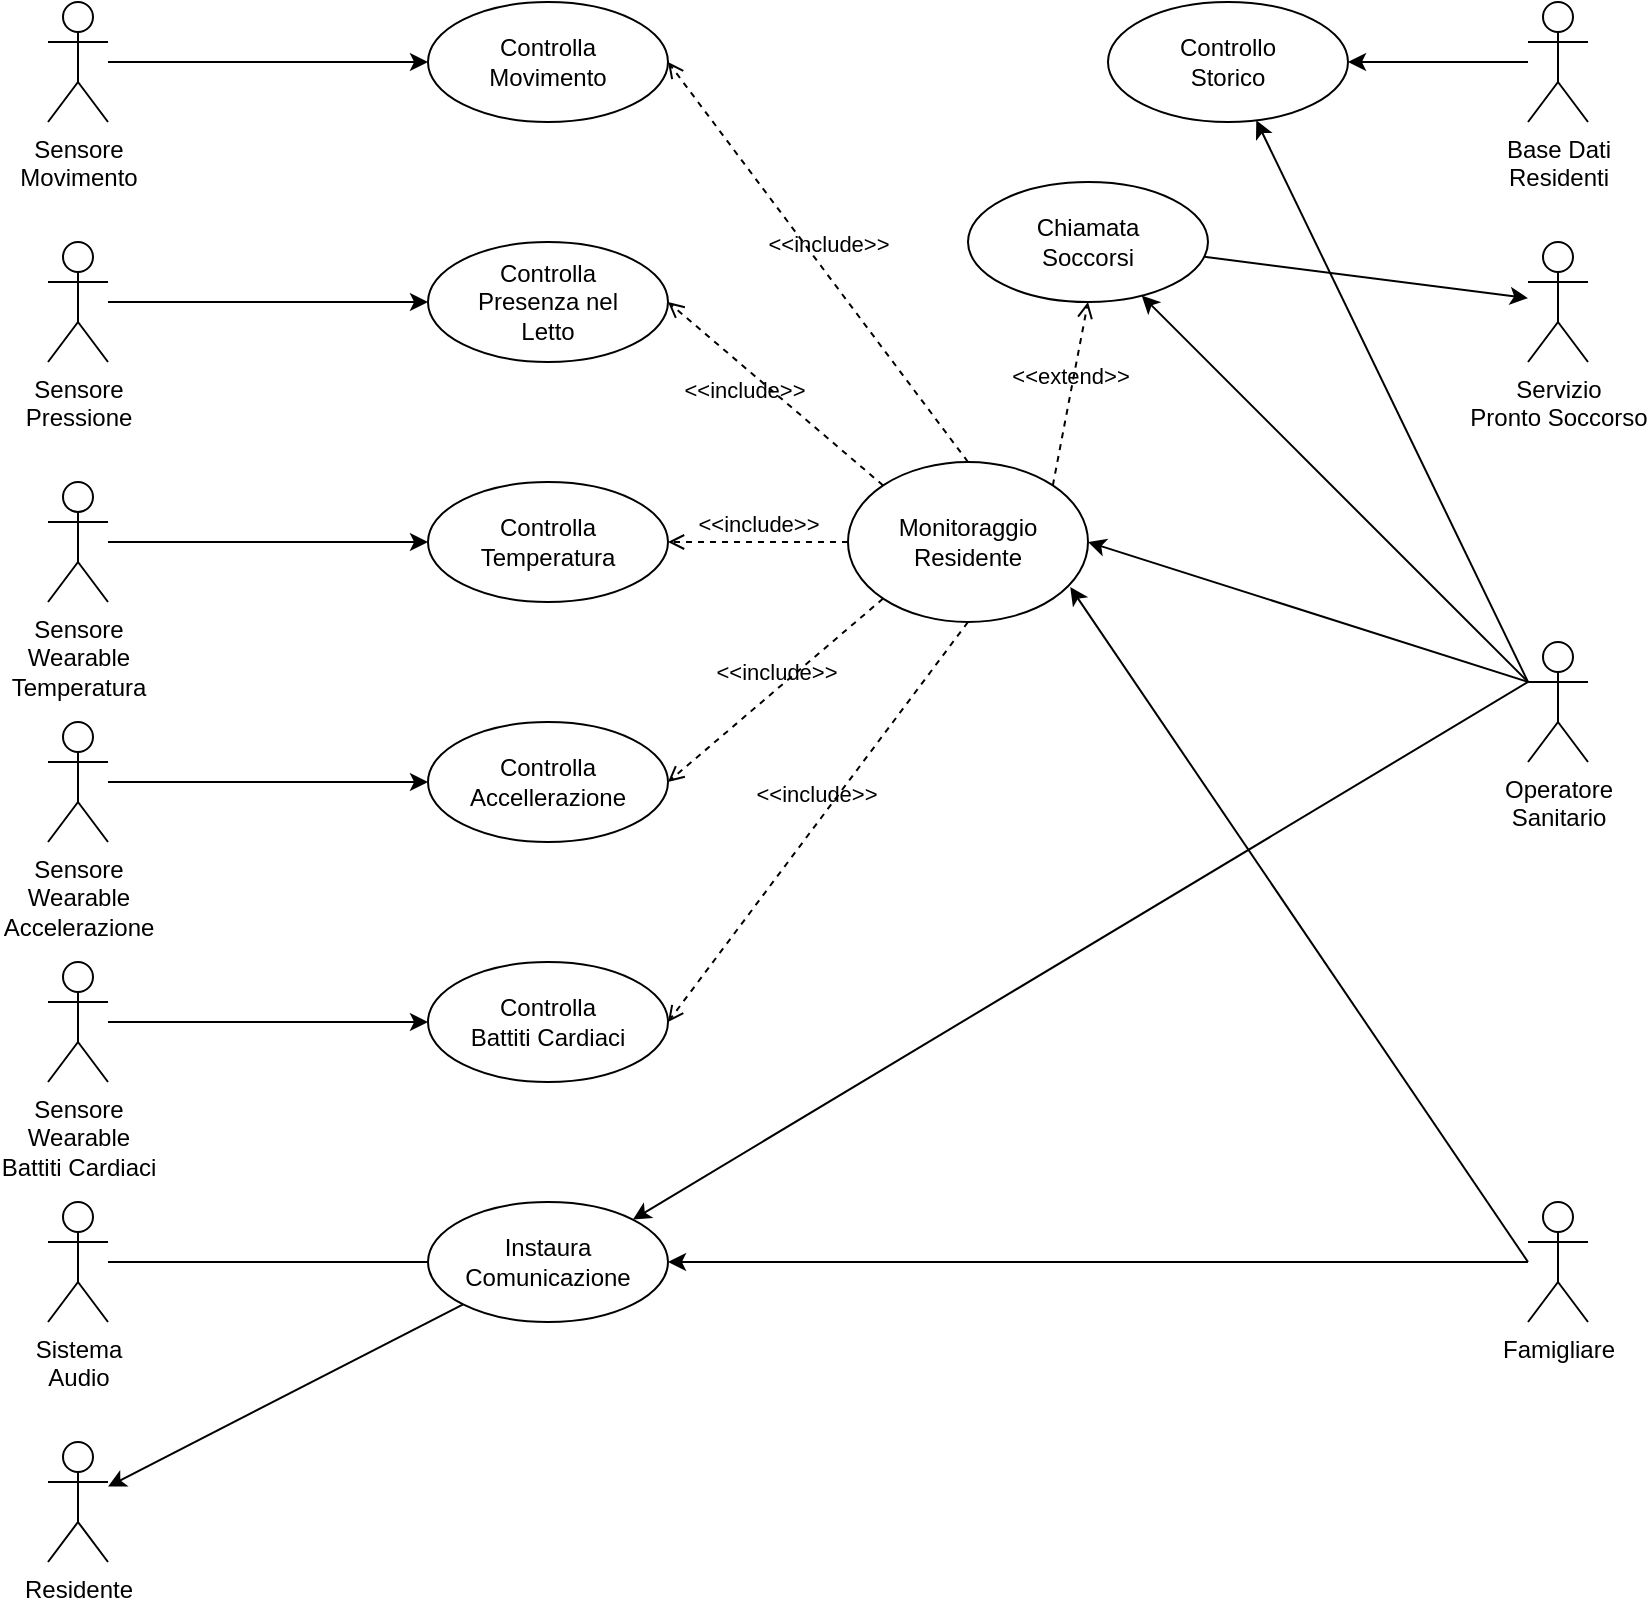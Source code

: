 <mxfile version="20.5.1" type="device"><diagram id="xuJB4tLdv7xrFmScMraw" name="Pagina-1"><mxGraphModel dx="1673" dy="972" grid="1" gridSize="10" guides="1" tooltips="1" connect="1" arrows="1" fold="1" page="1" pageScale="1" pageWidth="827" pageHeight="1169" math="0" shadow="0"><root><mxCell id="0"/><mxCell id="1" parent="0"/><mxCell id="72Dr_-7PXUIAPF8C0Qgd-40" style="edgeStyle=none;rounded=0;orthogonalLoop=1;jettySize=auto;html=1;entryX=0;entryY=1;entryDx=0;entryDy=0;endArrow=none;endFill=0;startArrow=classic;startFill=1;" edge="1" parent="1" source="72Dr_-7PXUIAPF8C0Qgd-1" target="72Dr_-7PXUIAPF8C0Qgd-32"><mxGeometry relative="1" as="geometry"/></mxCell><mxCell id="72Dr_-7PXUIAPF8C0Qgd-1" value="Residente" style="shape=umlActor;verticalLabelPosition=bottom;verticalAlign=top;html=1;outlineConnect=0;" vertex="1" parent="1"><mxGeometry x="50" y="760" width="30" height="60" as="geometry"/></mxCell><mxCell id="72Dr_-7PXUIAPF8C0Qgd-39" style="edgeStyle=none;rounded=0;orthogonalLoop=1;jettySize=auto;html=1;entryX=1;entryY=0.5;entryDx=0;entryDy=0;endArrow=classic;endFill=1;" edge="1" parent="1" source="72Dr_-7PXUIAPF8C0Qgd-6" target="72Dr_-7PXUIAPF8C0Qgd-32"><mxGeometry relative="1" as="geometry"/></mxCell><mxCell id="72Dr_-7PXUIAPF8C0Qgd-62" style="edgeStyle=none;rounded=0;orthogonalLoop=1;jettySize=auto;html=1;entryX=0.926;entryY=0.782;entryDx=0;entryDy=0;entryPerimeter=0;startArrow=none;startFill=0;endArrow=classic;endFill=1;" edge="1" parent="1" target="72Dr_-7PXUIAPF8C0Qgd-54"><mxGeometry relative="1" as="geometry"><mxPoint x="790" y="670" as="sourcePoint"/></mxGeometry></mxCell><mxCell id="72Dr_-7PXUIAPF8C0Qgd-6" value="&lt;div&gt;Famigliare&lt;/div&gt;&lt;div&gt;&lt;br&gt;&lt;/div&gt;" style="shape=umlActor;verticalLabelPosition=bottom;verticalAlign=top;html=1;outlineConnect=0;" vertex="1" parent="1"><mxGeometry x="790" y="640" width="30" height="60" as="geometry"/></mxCell><mxCell id="72Dr_-7PXUIAPF8C0Qgd-38" style="edgeStyle=none;rounded=0;orthogonalLoop=1;jettySize=auto;html=1;entryX=1;entryY=0;entryDx=0;entryDy=0;endArrow=classic;endFill=1;exitX=0;exitY=0.333;exitDx=0;exitDy=0;exitPerimeter=0;" edge="1" parent="1" source="72Dr_-7PXUIAPF8C0Qgd-7" target="72Dr_-7PXUIAPF8C0Qgd-32"><mxGeometry relative="1" as="geometry"><mxPoint x="790" y="310" as="sourcePoint"/></mxGeometry></mxCell><mxCell id="72Dr_-7PXUIAPF8C0Qgd-61" style="edgeStyle=none;rounded=0;orthogonalLoop=1;jettySize=auto;html=1;entryX=1;entryY=0.5;entryDx=0;entryDy=0;startArrow=none;startFill=0;endArrow=classic;endFill=1;exitX=0;exitY=0.333;exitDx=0;exitDy=0;exitPerimeter=0;" edge="1" parent="1" source="72Dr_-7PXUIAPF8C0Qgd-7" target="72Dr_-7PXUIAPF8C0Qgd-54"><mxGeometry relative="1" as="geometry"><mxPoint x="780" y="380" as="sourcePoint"/></mxGeometry></mxCell><mxCell id="72Dr_-7PXUIAPF8C0Qgd-65" value="" style="edgeStyle=none;rounded=0;orthogonalLoop=1;jettySize=auto;html=1;startArrow=none;startFill=0;endArrow=classic;endFill=1;exitX=0;exitY=0.333;exitDx=0;exitDy=0;exitPerimeter=0;" edge="1" parent="1" source="72Dr_-7PXUIAPF8C0Qgd-7" target="72Dr_-7PXUIAPF8C0Qgd-64"><mxGeometry relative="1" as="geometry"><mxPoint x="700" y="310" as="sourcePoint"/><Array as="points"/></mxGeometry></mxCell><mxCell id="72Dr_-7PXUIAPF8C0Qgd-73" value="" style="edgeStyle=none;rounded=0;orthogonalLoop=1;jettySize=auto;html=1;startArrow=none;startFill=0;endArrow=classic;endFill=1;exitX=0;exitY=0.333;exitDx=0;exitDy=0;exitPerimeter=0;" edge="1" parent="1" source="72Dr_-7PXUIAPF8C0Qgd-7" target="72Dr_-7PXUIAPF8C0Qgd-72"><mxGeometry relative="1" as="geometry"/></mxCell><mxCell id="72Dr_-7PXUIAPF8C0Qgd-7" value="&lt;div&gt;Operatore&lt;/div&gt;&lt;div&gt;Sanitario&lt;br&gt;&lt;/div&gt;" style="shape=umlActor;verticalLabelPosition=bottom;verticalAlign=top;html=1;outlineConnect=0;" vertex="1" parent="1"><mxGeometry x="790" y="360" width="30" height="60" as="geometry"/></mxCell><mxCell id="72Dr_-7PXUIAPF8C0Qgd-27" value="" style="edgeStyle=orthogonalEdgeStyle;rounded=0;orthogonalLoop=1;jettySize=auto;html=1;" edge="1" parent="1" source="72Dr_-7PXUIAPF8C0Qgd-8" target="72Dr_-7PXUIAPF8C0Qgd-26"><mxGeometry relative="1" as="geometry"/></mxCell><mxCell id="72Dr_-7PXUIAPF8C0Qgd-8" value="&lt;div&gt;Sensore&lt;/div&gt;&lt;div&gt;Movimento&lt;br&gt;&lt;/div&gt;" style="shape=umlActor;verticalLabelPosition=bottom;verticalAlign=top;html=1;outlineConnect=0;" vertex="1" parent="1"><mxGeometry x="50" y="40" width="30" height="60" as="geometry"/></mxCell><mxCell id="72Dr_-7PXUIAPF8C0Qgd-29" value="" style="edgeStyle=orthogonalEdgeStyle;rounded=0;orthogonalLoop=1;jettySize=auto;html=1;" edge="1" parent="1" source="72Dr_-7PXUIAPF8C0Qgd-9" target="72Dr_-7PXUIAPF8C0Qgd-28"><mxGeometry relative="1" as="geometry"/></mxCell><mxCell id="72Dr_-7PXUIAPF8C0Qgd-9" value="&lt;div&gt;Sensore&lt;/div&gt;&lt;div&gt;Pressione&lt;br&gt;&lt;/div&gt;" style="shape=umlActor;verticalLabelPosition=bottom;verticalAlign=top;html=1;outlineConnect=0;" vertex="1" parent="1"><mxGeometry x="50" y="160" width="30" height="60" as="geometry"/></mxCell><mxCell id="72Dr_-7PXUIAPF8C0Qgd-33" value="" style="edgeStyle=orthogonalEdgeStyle;rounded=0;orthogonalLoop=1;jettySize=auto;html=1;endArrow=none;endFill=0;" edge="1" parent="1" source="72Dr_-7PXUIAPF8C0Qgd-14" target="72Dr_-7PXUIAPF8C0Qgd-32"><mxGeometry relative="1" as="geometry"/></mxCell><mxCell id="72Dr_-7PXUIAPF8C0Qgd-14" value="&lt;div&gt;Sistema&lt;/div&gt;&lt;div&gt;Audio&lt;br&gt;&lt;/div&gt;" style="shape=umlActor;verticalLabelPosition=bottom;verticalAlign=top;html=1;outlineConnect=0;" vertex="1" parent="1"><mxGeometry x="50" y="640" width="30" height="60" as="geometry"/></mxCell><mxCell id="72Dr_-7PXUIAPF8C0Qgd-77" style="edgeStyle=none;rounded=0;orthogonalLoop=1;jettySize=auto;html=1;startArrow=classic;startFill=1;endArrow=none;endFill=0;" edge="1" parent="1" source="72Dr_-7PXUIAPF8C0Qgd-15" target="72Dr_-7PXUIAPF8C0Qgd-72"><mxGeometry relative="1" as="geometry"/></mxCell><mxCell id="72Dr_-7PXUIAPF8C0Qgd-15" value="&lt;div&gt;Servizio&lt;/div&gt;&lt;div&gt;Pronto Soccorso&lt;br&gt;&lt;/div&gt;" style="shape=umlActor;verticalLabelPosition=bottom;verticalAlign=top;html=1;outlineConnect=0;" vertex="1" parent="1"><mxGeometry x="790" y="160" width="30" height="60" as="geometry"/></mxCell><mxCell id="72Dr_-7PXUIAPF8C0Qgd-66" style="edgeStyle=none;rounded=0;orthogonalLoop=1;jettySize=auto;html=1;entryX=1;entryY=0.5;entryDx=0;entryDy=0;startArrow=none;startFill=0;endArrow=classic;endFill=1;" edge="1" parent="1" source="72Dr_-7PXUIAPF8C0Qgd-18" target="72Dr_-7PXUIAPF8C0Qgd-64"><mxGeometry relative="1" as="geometry"/></mxCell><mxCell id="72Dr_-7PXUIAPF8C0Qgd-18" value="&lt;div&gt;Base Dati&lt;/div&gt;&lt;div&gt;Residenti&lt;br&gt;&lt;/div&gt;" style="shape=umlActor;verticalLabelPosition=bottom;verticalAlign=top;html=1;outlineConnect=0;" vertex="1" parent="1"><mxGeometry x="790" y="40" width="30" height="60" as="geometry"/></mxCell><mxCell id="72Dr_-7PXUIAPF8C0Qgd-47" value="" style="edgeStyle=none;rounded=0;orthogonalLoop=1;jettySize=auto;html=1;startArrow=none;startFill=0;endArrow=classic;endFill=1;" edge="1" parent="1" source="72Dr_-7PXUIAPF8C0Qgd-19" target="72Dr_-7PXUIAPF8C0Qgd-46"><mxGeometry relative="1" as="geometry"/></mxCell><mxCell id="72Dr_-7PXUIAPF8C0Qgd-19" value="&lt;div&gt;Sensore&lt;/div&gt;&lt;div&gt;Wearable&lt;/div&gt;&lt;div&gt;Accelerazione&lt;br&gt;&lt;/div&gt;" style="shape=umlActor;verticalLabelPosition=bottom;verticalAlign=top;html=1;outlineConnect=0;" vertex="1" parent="1"><mxGeometry x="50" y="400" width="30" height="60" as="geometry"/></mxCell><mxCell id="72Dr_-7PXUIAPF8C0Qgd-51" value="" style="edgeStyle=none;rounded=0;orthogonalLoop=1;jettySize=auto;html=1;startArrow=none;startFill=0;endArrow=classic;endFill=1;" edge="1" parent="1" source="72Dr_-7PXUIAPF8C0Qgd-20" target="72Dr_-7PXUIAPF8C0Qgd-50"><mxGeometry relative="1" as="geometry"/></mxCell><mxCell id="72Dr_-7PXUIAPF8C0Qgd-20" value="&lt;div&gt;Sensore&lt;/div&gt;&lt;div&gt;Wearable&lt;/div&gt;&lt;div&gt;Battiti Cardiaci&lt;br&gt;&lt;/div&gt;" style="shape=umlActor;verticalLabelPosition=bottom;verticalAlign=top;html=1;outlineConnect=0;" vertex="1" parent="1"><mxGeometry x="50" y="520" width="30" height="60" as="geometry"/></mxCell><mxCell id="72Dr_-7PXUIAPF8C0Qgd-45" value="" style="edgeStyle=none;rounded=0;orthogonalLoop=1;jettySize=auto;html=1;startArrow=none;startFill=0;endArrow=classic;endFill=1;" edge="1" parent="1" source="72Dr_-7PXUIAPF8C0Qgd-21" target="72Dr_-7PXUIAPF8C0Qgd-44"><mxGeometry relative="1" as="geometry"/></mxCell><mxCell id="72Dr_-7PXUIAPF8C0Qgd-21" value="&lt;div&gt;Sensore&lt;/div&gt;&lt;div&gt;Wearable&lt;/div&gt;&lt;div&gt;Temperatura&lt;br&gt;&lt;/div&gt;" style="shape=umlActor;verticalLabelPosition=bottom;verticalAlign=top;html=1;outlineConnect=0;" vertex="1" parent="1"><mxGeometry x="50" y="280" width="30" height="60" as="geometry"/></mxCell><mxCell id="72Dr_-7PXUIAPF8C0Qgd-26" value="&lt;div&gt;Controlla&lt;/div&gt;&lt;div&gt;Movimento&lt;br&gt;&lt;/div&gt;" style="ellipse;whiteSpace=wrap;html=1;verticalAlign=middle;" vertex="1" parent="1"><mxGeometry x="240" y="40" width="120" height="60" as="geometry"/></mxCell><mxCell id="72Dr_-7PXUIAPF8C0Qgd-28" value="&lt;div&gt;Controlla&lt;br&gt;&lt;/div&gt;&lt;div&gt;Presenza nel&lt;/div&gt;&lt;div&gt;Letto&lt;br&gt;&lt;/div&gt;" style="ellipse;whiteSpace=wrap;html=1;verticalAlign=middle;" vertex="1" parent="1"><mxGeometry x="240" y="160" width="120" height="60" as="geometry"/></mxCell><mxCell id="72Dr_-7PXUIAPF8C0Qgd-32" value="&lt;div&gt;Instaura&lt;/div&gt;&lt;div&gt;Comunicazione&lt;/div&gt;" style="ellipse;whiteSpace=wrap;html=1;verticalAlign=middle;" vertex="1" parent="1"><mxGeometry x="240" y="640" width="120" height="60" as="geometry"/></mxCell><mxCell id="72Dr_-7PXUIAPF8C0Qgd-44" value="&lt;div&gt;Controlla&lt;/div&gt;&lt;div&gt;Temperatura&lt;br&gt;&lt;/div&gt;" style="ellipse;whiteSpace=wrap;html=1;verticalAlign=middle;" vertex="1" parent="1"><mxGeometry x="240" y="280" width="120" height="60" as="geometry"/></mxCell><mxCell id="72Dr_-7PXUIAPF8C0Qgd-46" value="&lt;div&gt;Controlla&lt;/div&gt;&lt;div&gt;Accellerazione&lt;br&gt;&lt;/div&gt;" style="ellipse;whiteSpace=wrap;html=1;verticalAlign=middle;" vertex="1" parent="1"><mxGeometry x="240" y="400" width="120" height="60" as="geometry"/></mxCell><mxCell id="72Dr_-7PXUIAPF8C0Qgd-50" value="&lt;div&gt;Controlla&lt;/div&gt;&lt;div&gt;Battiti Cardiaci&lt;br&gt;&lt;/div&gt;" style="ellipse;whiteSpace=wrap;html=1;verticalAlign=middle;" vertex="1" parent="1"><mxGeometry x="240" y="520" width="120" height="60" as="geometry"/></mxCell><mxCell id="72Dr_-7PXUIAPF8C0Qgd-54" value="&lt;div&gt;Monitoraggio&lt;/div&gt;&lt;div&gt;Residente&lt;br&gt;&lt;/div&gt;" style="ellipse;whiteSpace=wrap;html=1;" vertex="1" parent="1"><mxGeometry x="450" y="270" width="120" height="80" as="geometry"/></mxCell><mxCell id="72Dr_-7PXUIAPF8C0Qgd-56" value="&amp;lt;&amp;lt;include&amp;gt;&amp;gt;" style="html=1;verticalAlign=bottom;labelBackgroundColor=none;endArrow=open;endFill=0;dashed=1;rounded=0;exitX=0.5;exitY=0;exitDx=0;exitDy=0;entryX=1;entryY=0.5;entryDx=0;entryDy=0;" edge="1" parent="1" source="72Dr_-7PXUIAPF8C0Qgd-54" target="72Dr_-7PXUIAPF8C0Qgd-26"><mxGeometry x="-0.024" y="-4" width="160" relative="1" as="geometry"><mxPoint x="450" y="160" as="sourcePoint"/><mxPoint x="610" y="160" as="targetPoint"/><mxPoint as="offset"/></mxGeometry></mxCell><mxCell id="72Dr_-7PXUIAPF8C0Qgd-57" value="&amp;lt;&amp;lt;include&amp;gt;&amp;gt;" style="html=1;verticalAlign=bottom;labelBackgroundColor=none;endArrow=open;endFill=0;dashed=1;rounded=0;exitX=0;exitY=0;exitDx=0;exitDy=0;entryX=1;entryY=0.5;entryDx=0;entryDy=0;" edge="1" parent="1" source="72Dr_-7PXUIAPF8C0Qgd-54" target="72Dr_-7PXUIAPF8C0Qgd-28"><mxGeometry x="0.1" y="16" width="160" relative="1" as="geometry"><mxPoint x="520" y="280" as="sourcePoint"/><mxPoint x="370.0" y="80" as="targetPoint"/><mxPoint as="offset"/></mxGeometry></mxCell><mxCell id="72Dr_-7PXUIAPF8C0Qgd-58" value="&amp;lt;&amp;lt;include&amp;gt;&amp;gt;" style="html=1;verticalAlign=bottom;labelBackgroundColor=none;endArrow=open;endFill=0;dashed=1;rounded=0;exitX=0;exitY=0.5;exitDx=0;exitDy=0;entryX=1;entryY=0.5;entryDx=0;entryDy=0;" edge="1" parent="1" source="72Dr_-7PXUIAPF8C0Qgd-54" target="72Dr_-7PXUIAPF8C0Qgd-44"><mxGeometry width="160" relative="1" as="geometry"><mxPoint x="530" y="290" as="sourcePoint"/><mxPoint x="380.0" y="90" as="targetPoint"/></mxGeometry></mxCell><mxCell id="72Dr_-7PXUIAPF8C0Qgd-59" value="&amp;lt;&amp;lt;include&amp;gt;&amp;gt;" style="html=1;verticalAlign=bottom;labelBackgroundColor=none;endArrow=open;endFill=0;dashed=1;rounded=0;exitX=0;exitY=1;exitDx=0;exitDy=0;entryX=1;entryY=0.5;entryDx=0;entryDy=0;" edge="1" parent="1" source="72Dr_-7PXUIAPF8C0Qgd-54" target="72Dr_-7PXUIAPF8C0Qgd-46"><mxGeometry width="160" relative="1" as="geometry"><mxPoint x="540" y="300" as="sourcePoint"/><mxPoint x="390.0" y="100" as="targetPoint"/></mxGeometry></mxCell><mxCell id="72Dr_-7PXUIAPF8C0Qgd-60" value="&amp;lt;&amp;lt;include&amp;gt;&amp;gt;" style="html=1;verticalAlign=bottom;labelBackgroundColor=none;endArrow=open;endFill=0;dashed=1;rounded=0;exitX=0.5;exitY=1;exitDx=0;exitDy=0;entryX=1;entryY=0.5;entryDx=0;entryDy=0;" edge="1" parent="1" source="72Dr_-7PXUIAPF8C0Qgd-54" target="72Dr_-7PXUIAPF8C0Qgd-50"><mxGeometry x="-0.024" y="-4" width="160" relative="1" as="geometry"><mxPoint x="520" y="280" as="sourcePoint"/><mxPoint x="370.0" y="80" as="targetPoint"/><mxPoint as="offset"/></mxGeometry></mxCell><mxCell id="72Dr_-7PXUIAPF8C0Qgd-64" value="&lt;div&gt;Controllo&lt;/div&gt;&lt;div&gt;Storico&lt;br&gt;&lt;/div&gt;" style="ellipse;whiteSpace=wrap;html=1;verticalAlign=middle;" vertex="1" parent="1"><mxGeometry x="580" y="40" width="120" height="60" as="geometry"/></mxCell><mxCell id="72Dr_-7PXUIAPF8C0Qgd-72" value="&lt;div&gt;Chiamata&lt;/div&gt;&lt;div&gt;Soccorsi&lt;br&gt;&lt;/div&gt;" style="ellipse;whiteSpace=wrap;html=1;verticalAlign=middle;" vertex="1" parent="1"><mxGeometry x="510" y="130" width="120" height="60" as="geometry"/></mxCell><mxCell id="72Dr_-7PXUIAPF8C0Qgd-74" value="&amp;lt;&amp;lt;extend&amp;gt;&amp;gt;" style="html=1;verticalAlign=bottom;labelBackgroundColor=none;endArrow=open;endFill=0;dashed=1;rounded=0;entryX=0.5;entryY=1;entryDx=0;entryDy=0;exitX=1;exitY=0;exitDx=0;exitDy=0;" edge="1" parent="1" source="72Dr_-7PXUIAPF8C0Qgd-54" target="72Dr_-7PXUIAPF8C0Qgd-72"><mxGeometry width="160" relative="1" as="geometry"><mxPoint x="340" y="510" as="sourcePoint"/><mxPoint x="500" y="510" as="targetPoint"/></mxGeometry></mxCell></root></mxGraphModel></diagram></mxfile>